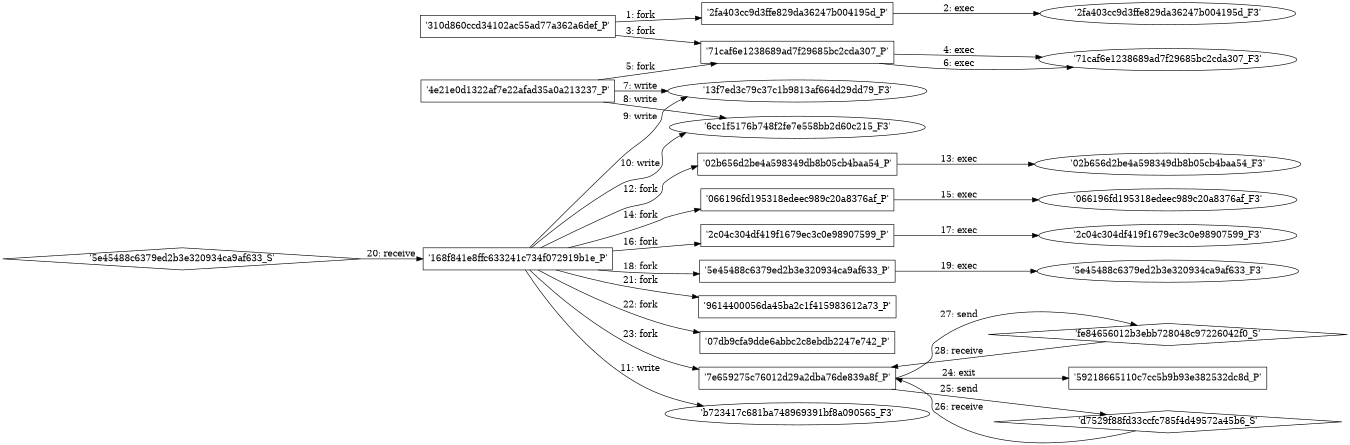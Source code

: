 digraph "D:\Learning\Paper\apt\基于CTI的攻击预警\Dataset\攻击图\ASGfromALLCTI\Recent Surge in Spam Emails Carries Repackaged Adwind RAT to Evade Detection.dot" {
rankdir="LR"
size="9"
fixedsize="false"
splines="true"
nodesep=0.3
ranksep=0
fontsize=10
overlap="scalexy"
engine= "neato"
	"'310d860ccd34102ac55ad77a362a6def_P'" [node_type=Process shape=box]
	"'2fa403cc9d3ffe829da36247b004195d_P'" [node_type=Process shape=box]
	"'310d860ccd34102ac55ad77a362a6def_P'" -> "'2fa403cc9d3ffe829da36247b004195d_P'" [label="1: fork"]
	"'2fa403cc9d3ffe829da36247b004195d_P'" [node_type=Process shape=box]
	"'2fa403cc9d3ffe829da36247b004195d_F3'" [node_type=File shape=ellipse]
	"'2fa403cc9d3ffe829da36247b004195d_P'" -> "'2fa403cc9d3ffe829da36247b004195d_F3'" [label="2: exec"]
	"'310d860ccd34102ac55ad77a362a6def_P'" [node_type=Process shape=box]
	"'71caf6e1238689ad7f29685bc2cda307_P'" [node_type=Process shape=box]
	"'310d860ccd34102ac55ad77a362a6def_P'" -> "'71caf6e1238689ad7f29685bc2cda307_P'" [label="3: fork"]
	"'71caf6e1238689ad7f29685bc2cda307_P'" [node_type=Process shape=box]
	"'71caf6e1238689ad7f29685bc2cda307_F3'" [node_type=File shape=ellipse]
	"'71caf6e1238689ad7f29685bc2cda307_P'" -> "'71caf6e1238689ad7f29685bc2cda307_F3'" [label="4: exec"]
	"'4e21e0d1322af7e22afad35a0a213237_P'" [node_type=Process shape=box]
	"'71caf6e1238689ad7f29685bc2cda307_P'" [node_type=Process shape=box]
	"'4e21e0d1322af7e22afad35a0a213237_P'" -> "'71caf6e1238689ad7f29685bc2cda307_P'" [label="5: fork"]
	"'71caf6e1238689ad7f29685bc2cda307_P'" [node_type=Process shape=box]
	"'71caf6e1238689ad7f29685bc2cda307_F3'" [node_type=File shape=ellipse]
	"'71caf6e1238689ad7f29685bc2cda307_P'" -> "'71caf6e1238689ad7f29685bc2cda307_F3'" [label="6: exec"]
	"'13f7ed3c79c37c1b9813af664d29dd79_F3'" [node_type=file shape=ellipse]
	"'4e21e0d1322af7e22afad35a0a213237_P'" [node_type=Process shape=box]
	"'4e21e0d1322af7e22afad35a0a213237_P'" -> "'13f7ed3c79c37c1b9813af664d29dd79_F3'" [label="7: write"]
	"'6cc1f5176b748f2fe7e558bb2d60c215_F3'" [node_type=file shape=ellipse]
	"'4e21e0d1322af7e22afad35a0a213237_P'" [node_type=Process shape=box]
	"'4e21e0d1322af7e22afad35a0a213237_P'" -> "'6cc1f5176b748f2fe7e558bb2d60c215_F3'" [label="8: write"]
	"'13f7ed3c79c37c1b9813af664d29dd79_F3'" [node_type=file shape=ellipse]
	"'168f841e8ffc633241c734f072919b1e_P'" [node_type=Process shape=box]
	"'168f841e8ffc633241c734f072919b1e_P'" -> "'13f7ed3c79c37c1b9813af664d29dd79_F3'" [label="9: write"]
	"'6cc1f5176b748f2fe7e558bb2d60c215_F3'" [node_type=file shape=ellipse]
	"'168f841e8ffc633241c734f072919b1e_P'" [node_type=Process shape=box]
	"'168f841e8ffc633241c734f072919b1e_P'" -> "'6cc1f5176b748f2fe7e558bb2d60c215_F3'" [label="10: write"]
	"'b723417c681ba748969391bf8a090565_F3'" [node_type=file shape=ellipse]
	"'168f841e8ffc633241c734f072919b1e_P'" [node_type=Process shape=box]
	"'168f841e8ffc633241c734f072919b1e_P'" -> "'b723417c681ba748969391bf8a090565_F3'" [label="11: write"]
	"'168f841e8ffc633241c734f072919b1e_P'" [node_type=Process shape=box]
	"'02b656d2be4a598349db8b05cb4baa54_P'" [node_type=Process shape=box]
	"'168f841e8ffc633241c734f072919b1e_P'" -> "'02b656d2be4a598349db8b05cb4baa54_P'" [label="12: fork"]
	"'02b656d2be4a598349db8b05cb4baa54_P'" [node_type=Process shape=box]
	"'02b656d2be4a598349db8b05cb4baa54_F3'" [node_type=File shape=ellipse]
	"'02b656d2be4a598349db8b05cb4baa54_P'" -> "'02b656d2be4a598349db8b05cb4baa54_F3'" [label="13: exec"]
	"'168f841e8ffc633241c734f072919b1e_P'" [node_type=Process shape=box]
	"'066196fd195318edeec989c20a8376af_P'" [node_type=Process shape=box]
	"'168f841e8ffc633241c734f072919b1e_P'" -> "'066196fd195318edeec989c20a8376af_P'" [label="14: fork"]
	"'066196fd195318edeec989c20a8376af_P'" [node_type=Process shape=box]
	"'066196fd195318edeec989c20a8376af_F3'" [node_type=File shape=ellipse]
	"'066196fd195318edeec989c20a8376af_P'" -> "'066196fd195318edeec989c20a8376af_F3'" [label="15: exec"]
	"'168f841e8ffc633241c734f072919b1e_P'" [node_type=Process shape=box]
	"'2c04c304df419f1679ec3c0e98907599_P'" [node_type=Process shape=box]
	"'168f841e8ffc633241c734f072919b1e_P'" -> "'2c04c304df419f1679ec3c0e98907599_P'" [label="16: fork"]
	"'2c04c304df419f1679ec3c0e98907599_P'" [node_type=Process shape=box]
	"'2c04c304df419f1679ec3c0e98907599_F3'" [node_type=File shape=ellipse]
	"'2c04c304df419f1679ec3c0e98907599_P'" -> "'2c04c304df419f1679ec3c0e98907599_F3'" [label="17: exec"]
	"'168f841e8ffc633241c734f072919b1e_P'" [node_type=Process shape=box]
	"'5e45488c6379ed2b3e320934ca9af633_P'" [node_type=Process shape=box]
	"'168f841e8ffc633241c734f072919b1e_P'" -> "'5e45488c6379ed2b3e320934ca9af633_P'" [label="18: fork"]
	"'5e45488c6379ed2b3e320934ca9af633_P'" [node_type=Process shape=box]
	"'5e45488c6379ed2b3e320934ca9af633_F3'" [node_type=File shape=ellipse]
	"'5e45488c6379ed2b3e320934ca9af633_P'" -> "'5e45488c6379ed2b3e320934ca9af633_F3'" [label="19: exec"]
	"'168f841e8ffc633241c734f072919b1e_P'" [node_type=Process shape=box]
	"'5e45488c6379ed2b3e320934ca9af633_S'" [node_type=Socket shape=diamond]
	"'5e45488c6379ed2b3e320934ca9af633_S'" -> "'168f841e8ffc633241c734f072919b1e_P'" [label="20: receive"]
	"'168f841e8ffc633241c734f072919b1e_P'" [node_type=Process shape=box]
	"'9614400056da45ba2c1f415983612a73_P'" [node_type=Process shape=box]
	"'168f841e8ffc633241c734f072919b1e_P'" -> "'9614400056da45ba2c1f415983612a73_P'" [label="21: fork"]
	"'168f841e8ffc633241c734f072919b1e_P'" [node_type=Process shape=box]
	"'07db9cfa9dde6abbc2c8ebdb2247e742_P'" [node_type=Process shape=box]
	"'168f841e8ffc633241c734f072919b1e_P'" -> "'07db9cfa9dde6abbc2c8ebdb2247e742_P'" [label="22: fork"]
	"'168f841e8ffc633241c734f072919b1e_P'" [node_type=Process shape=box]
	"'7e659275c76012d29a2dba76de839a8f_P'" [node_type=Process shape=box]
	"'168f841e8ffc633241c734f072919b1e_P'" -> "'7e659275c76012d29a2dba76de839a8f_P'" [label="23: fork"]
	"'7e659275c76012d29a2dba76de839a8f_P'" [node_type=Process shape=box]
	"'59218665110c7cc5b9b93e382532dc8d_P'" [node_type=Process shape=box]
	"'7e659275c76012d29a2dba76de839a8f_P'" -> "'59218665110c7cc5b9b93e382532dc8d_P'" [label="24: exit"]
	"'d7529f88fd33ccfc785f4d49572a45b6_S'" [node_type=Socket shape=diamond]
	"'7e659275c76012d29a2dba76de839a8f_P'" [node_type=Process shape=box]
	"'7e659275c76012d29a2dba76de839a8f_P'" -> "'d7529f88fd33ccfc785f4d49572a45b6_S'" [label="25: send"]
	"'d7529f88fd33ccfc785f4d49572a45b6_S'" -> "'7e659275c76012d29a2dba76de839a8f_P'" [label="26: receive"]
	"'fe84656012b3ebb728048c97226042f0_S'" [node_type=Socket shape=diamond]
	"'7e659275c76012d29a2dba76de839a8f_P'" [node_type=Process shape=box]
	"'7e659275c76012d29a2dba76de839a8f_P'" -> "'fe84656012b3ebb728048c97226042f0_S'" [label="27: send"]
	"'fe84656012b3ebb728048c97226042f0_S'" -> "'7e659275c76012d29a2dba76de839a8f_P'" [label="28: receive"]
}
